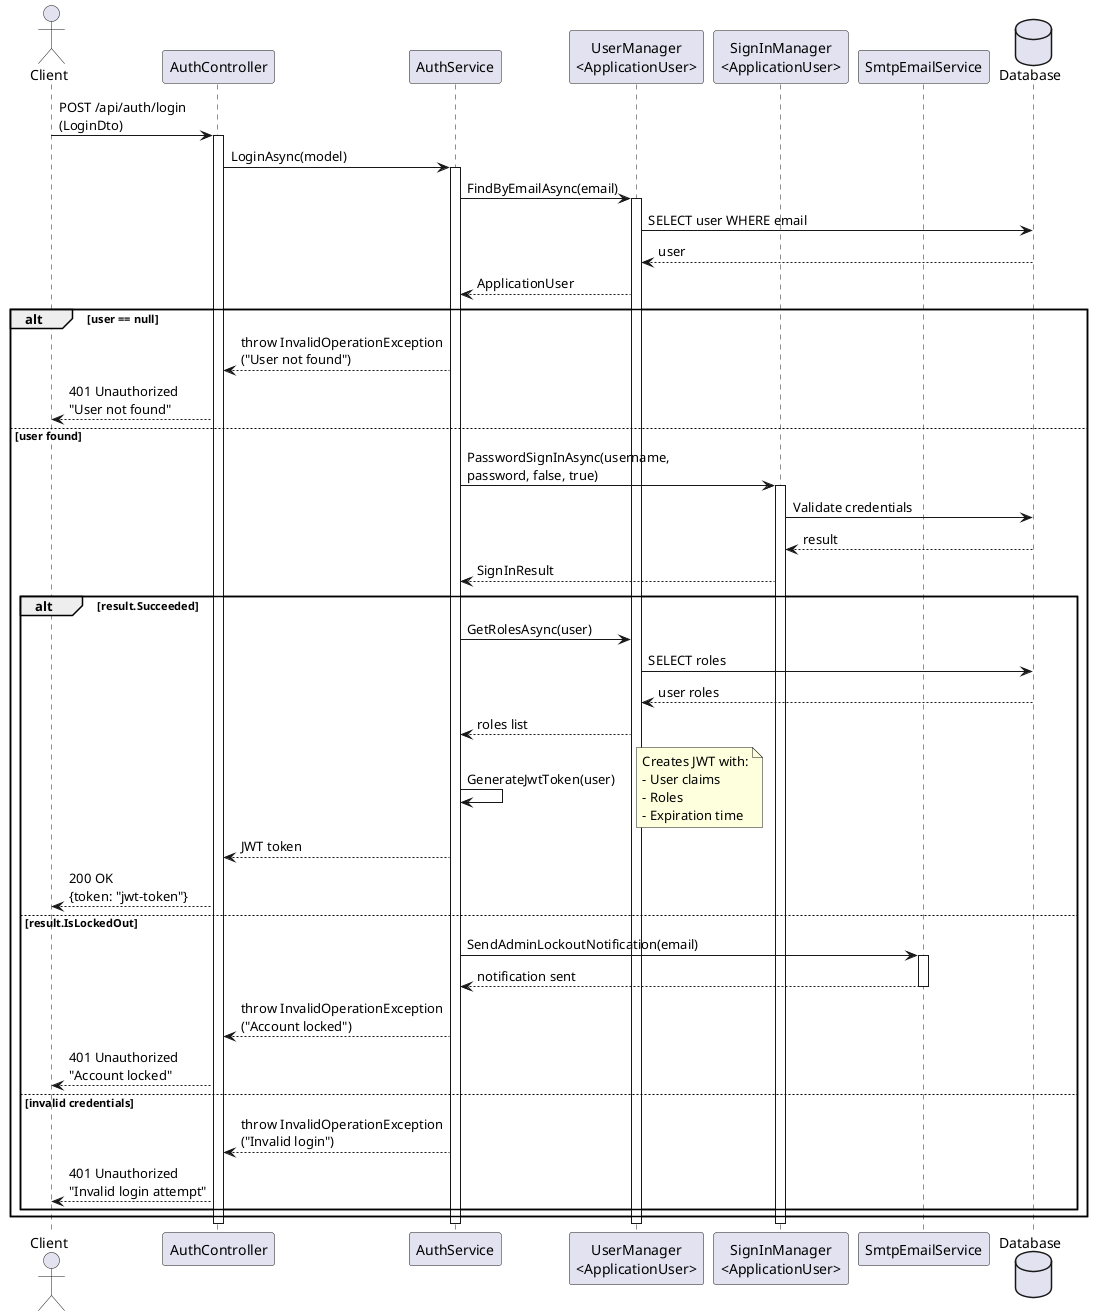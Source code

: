 @startuml Login Sequence Diagram

actor Client
participant "AuthController" as AC
participant "AuthService" as AS
participant "UserManager\n<ApplicationUser>" as UM
participant "SignInManager\n<ApplicationUser>" as SIM
participant "SmtpEmailService" as ES
database "Database" as DB

Client -> AC: POST /api/auth/login\n(LoginDto)

activate AC
AC -> AS: LoginAsync(model)
activate AS

AS -> UM: FindByEmailAsync(email)
activate UM
UM -> DB: SELECT user WHERE email
DB --> UM: user
UM --> AS: ApplicationUser

alt user == null
    AS --> AC: throw InvalidOperationException\n("User not found")
    AC --> Client: 401 Unauthorized\n"User not found"
else user found
    AS -> SIM: PasswordSignInAsync(username,\npassword, false, true)
    activate SIM
    SIM -> DB: Validate credentials
    DB --> SIM: result
    SIM --> AS: SignInResult

    alt result.Succeeded
        AS -> UM: GetRolesAsync(user)
        UM -> DB: SELECT roles
        DB --> UM: user roles
        UM --> AS: roles list

        AS -> AS: GenerateJwtToken(user)
        note right: Creates JWT with:\n- User claims\n- Roles\n- Expiration time

        AS --> AC: JWT token
        AC --> Client: 200 OK\n{token: "jwt-token"}
    else result.IsLockedOut
        AS -> ES: SendAdminLockoutNotification(email)
        activate ES
        ES --> AS: notification sent
        deactivate ES
        AS --> AC: throw InvalidOperationException\n("Account locked")
        AC --> Client: 401 Unauthorized\n"Account locked"
    else invalid credentials
        AS --> AC: throw InvalidOperationException\n("Invalid login")
        AC --> Client: 401 Unauthorized\n"Invalid login attempt"
    end
end

deactivate SIM
deactivate UM
deactivate AS
deactivate AC

@enduml

